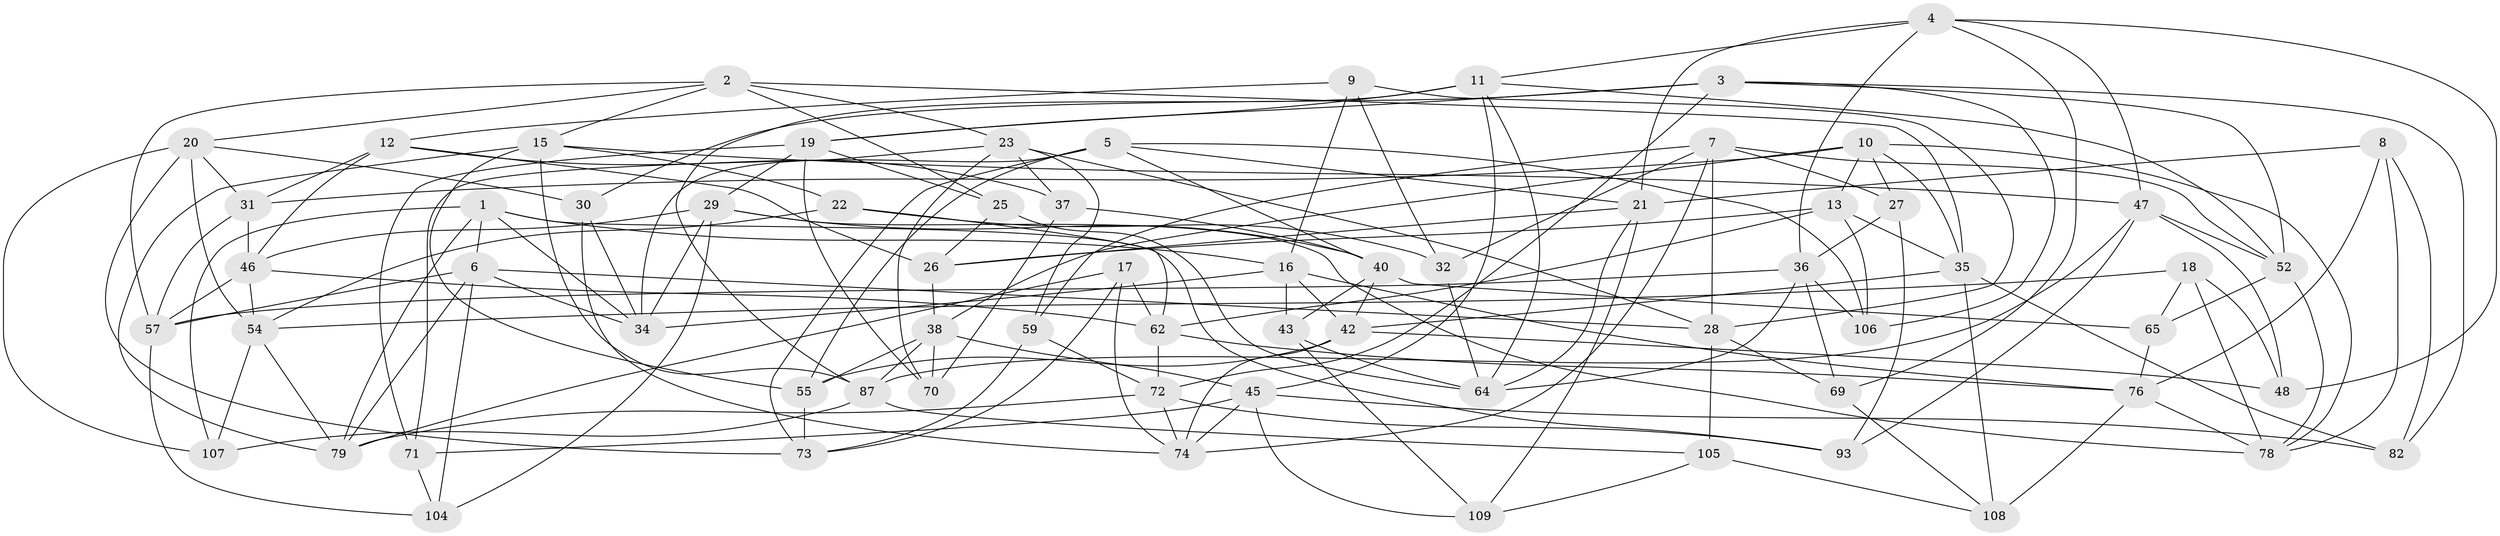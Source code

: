 // Generated by graph-tools (version 1.1) at 2025/52/02/27/25 19:52:35]
// undirected, 68 vertices, 176 edges
graph export_dot {
graph [start="1"]
  node [color=gray90,style=filled];
  1 [super="+24"];
  2 [super="+111"];
  3 [super="+91"];
  4 [super="+60"];
  5 [super="+14"];
  6 [super="+50"];
  7 [super="+94"];
  8;
  9;
  10 [super="+77"];
  11 [super="+66"];
  12 [super="+81"];
  13 [super="+63"];
  15 [super="+92"];
  16 [super="+68"];
  17;
  18;
  19 [super="+103"];
  20 [super="+39"];
  21 [super="+49"];
  22;
  23 [super="+56"];
  25;
  26 [super="+33"];
  27;
  28 [super="+75"];
  29 [super="+85"];
  30;
  31 [super="+101"];
  32;
  34 [super="+88"];
  35 [super="+99"];
  36 [super="+97"];
  37;
  38 [super="+44"];
  40 [super="+41"];
  42 [super="+61"];
  43;
  45 [super="+100"];
  46 [super="+53"];
  47 [super="+51"];
  48;
  52 [super="+58"];
  54 [super="+102"];
  55 [super="+67"];
  57 [super="+89"];
  59;
  62 [super="+80"];
  64 [super="+96"];
  65;
  69;
  70;
  71;
  72 [super="+86"];
  73 [super="+110"];
  74 [super="+83"];
  76 [super="+84"];
  78 [super="+90"];
  79 [super="+95"];
  82;
  87 [super="+98"];
  93;
  104;
  105;
  106;
  107;
  108;
  109;
  1 -- 34;
  1 -- 16;
  1 -- 107;
  1 -- 93;
  1 -- 6;
  1 -- 79;
  2 -- 20;
  2 -- 25;
  2 -- 23;
  2 -- 57;
  2 -- 35;
  2 -- 15;
  3 -- 82;
  3 -- 19;
  3 -- 30;
  3 -- 72;
  3 -- 106;
  3 -- 52;
  4 -- 69;
  4 -- 48;
  4 -- 21;
  4 -- 47;
  4 -- 36;
  4 -- 11;
  5 -- 106;
  5 -- 34;
  5 -- 73;
  5 -- 21;
  5 -- 40;
  5 -- 55;
  6 -- 104;
  6 -- 57;
  6 -- 34;
  6 -- 28;
  6 -- 79;
  7 -- 74;
  7 -- 32;
  7 -- 28;
  7 -- 59;
  7 -- 27;
  7 -- 52;
  8 -- 82;
  8 -- 21;
  8 -- 76;
  8 -- 78;
  9 -- 16;
  9 -- 32;
  9 -- 12;
  9 -- 28;
  10 -- 31;
  10 -- 35;
  10 -- 13;
  10 -- 78;
  10 -- 27;
  10 -- 38;
  11 -- 45;
  11 -- 19;
  11 -- 52;
  11 -- 64;
  11 -- 87;
  12 -- 31 [weight=2];
  12 -- 37;
  12 -- 26;
  12 -- 46;
  13 -- 26 [weight=2];
  13 -- 106;
  13 -- 62;
  13 -- 35;
  15 -- 22;
  15 -- 47;
  15 -- 55;
  15 -- 87;
  15 -- 79;
  16 -- 43;
  16 -- 76;
  16 -- 34;
  16 -- 42;
  17 -- 74;
  17 -- 62;
  17 -- 73;
  17 -- 79;
  18 -- 65;
  18 -- 78;
  18 -- 48;
  18 -- 54;
  19 -- 25;
  19 -- 70;
  19 -- 71;
  19 -- 29;
  20 -- 107;
  20 -- 31;
  20 -- 54;
  20 -- 73;
  20 -- 30;
  21 -- 64;
  21 -- 26;
  21 -- 109;
  22 -- 62;
  22 -- 32;
  22 -- 54;
  23 -- 71;
  23 -- 28;
  23 -- 59;
  23 -- 37;
  23 -- 70;
  25 -- 64;
  25 -- 26;
  26 -- 38;
  27 -- 36;
  27 -- 93;
  28 -- 69;
  28 -- 105;
  29 -- 40;
  29 -- 46;
  29 -- 78;
  29 -- 104;
  29 -- 34;
  30 -- 34;
  30 -- 74;
  31 -- 57;
  31 -- 46;
  32 -- 64;
  35 -- 82;
  35 -- 42;
  35 -- 108;
  36 -- 69;
  36 -- 57;
  36 -- 106;
  36 -- 64;
  37 -- 70;
  37 -- 40;
  38 -- 45;
  38 -- 70;
  38 -- 87;
  38 -- 55;
  40 -- 43;
  40 -- 65;
  40 -- 42;
  42 -- 48;
  42 -- 55;
  42 -- 74;
  43 -- 109;
  43 -- 64;
  45 -- 109;
  45 -- 82;
  45 -- 71;
  45 -- 74;
  46 -- 57;
  46 -- 62;
  46 -- 54;
  47 -- 93;
  47 -- 48;
  47 -- 52;
  47 -- 87;
  52 -- 65;
  52 -- 78;
  54 -- 107;
  54 -- 79;
  55 -- 73 [weight=2];
  57 -- 104;
  59 -- 72;
  59 -- 73;
  62 -- 72;
  62 -- 76;
  65 -- 76;
  69 -- 108;
  71 -- 104;
  72 -- 74;
  72 -- 93;
  72 -- 79;
  76 -- 108;
  76 -- 78;
  87 -- 107;
  87 -- 105;
  105 -- 109;
  105 -- 108;
}
